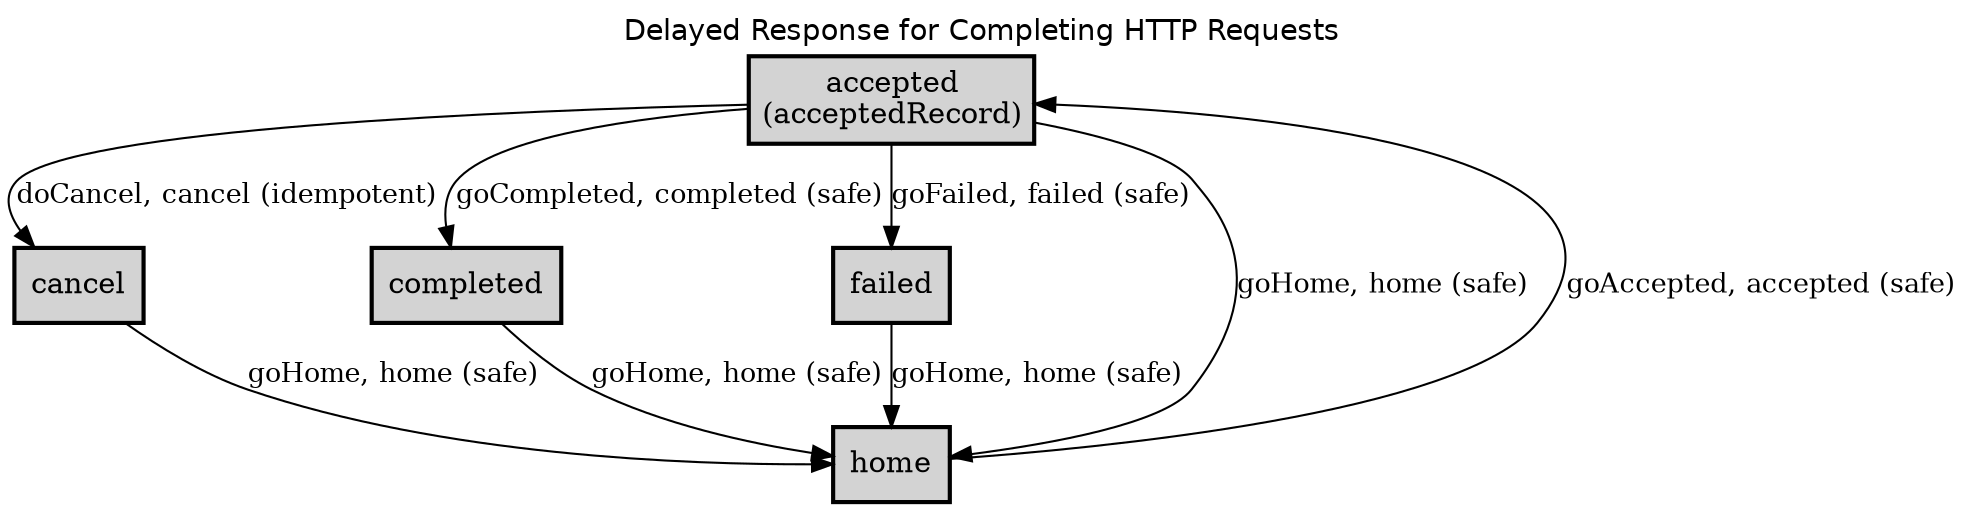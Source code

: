digraph application_state_diagram {
  graph [
    labelloc="t";
    fontname="Helvetica"
    label="Delayed Response for Completing HTTP Requests";
    URL="index.html" target="_parent"
  ];
  node [shape = box, style = "bold,filled" fillcolor="lightgray"];

    accepted [margin=0.02, label=<<table cellspacing="0" cellpadding="5" border="0"><tr><td>accepted<br />(acceptedRecord)<br /></td></tr></table>>,shape=box URL="docs/semantic.accepted.html" target="_parent"]

    accepted -> cancel [label = <doCancel, cancel (idempotent)> URL="docs/idempotent.doCancel.html" target="_parent" fontsize=13];
    accepted -> completed [label = <goCompleted, completed (safe)> URL="docs/safe.goCompleted.html" target="_parent" fontsize=13];
    accepted -> failed [label = <goFailed, failed (safe)> URL="docs/safe.goFailed.html" target="_parent" fontsize=13];
    accepted -> home [label = <goHome, home (safe)> URL="docs/safe.goHome.html" target="_parent" fontsize=13];
    cancel -> home [label = <goHome, home (safe)> URL="docs/safe.goHome.html" target="_parent" fontsize=13];
    completed -> home [label = <goHome, home (safe)> URL="docs/safe.goHome.html" target="_parent" fontsize=13];
    failed -> home [label = <goHome, home (safe)> URL="docs/safe.goHome.html" target="_parent" fontsize=13];
    home -> accepted [label = <goAccepted, accepted (safe)> URL="docs/safe.goAccepted.html" target="_parent" fontsize=13];

    cancel [label = <cancel> URL="docs/semantic.cancel.html" target="_parent"]
    completed [label = <completed> URL="docs/semantic.completed.html" target="_parent"]
    failed [label = <failed> URL="docs/semantic.failed.html" target="_parent"]
    home [label = <home> URL="docs/semantic.home.html" target="_parent"]

}